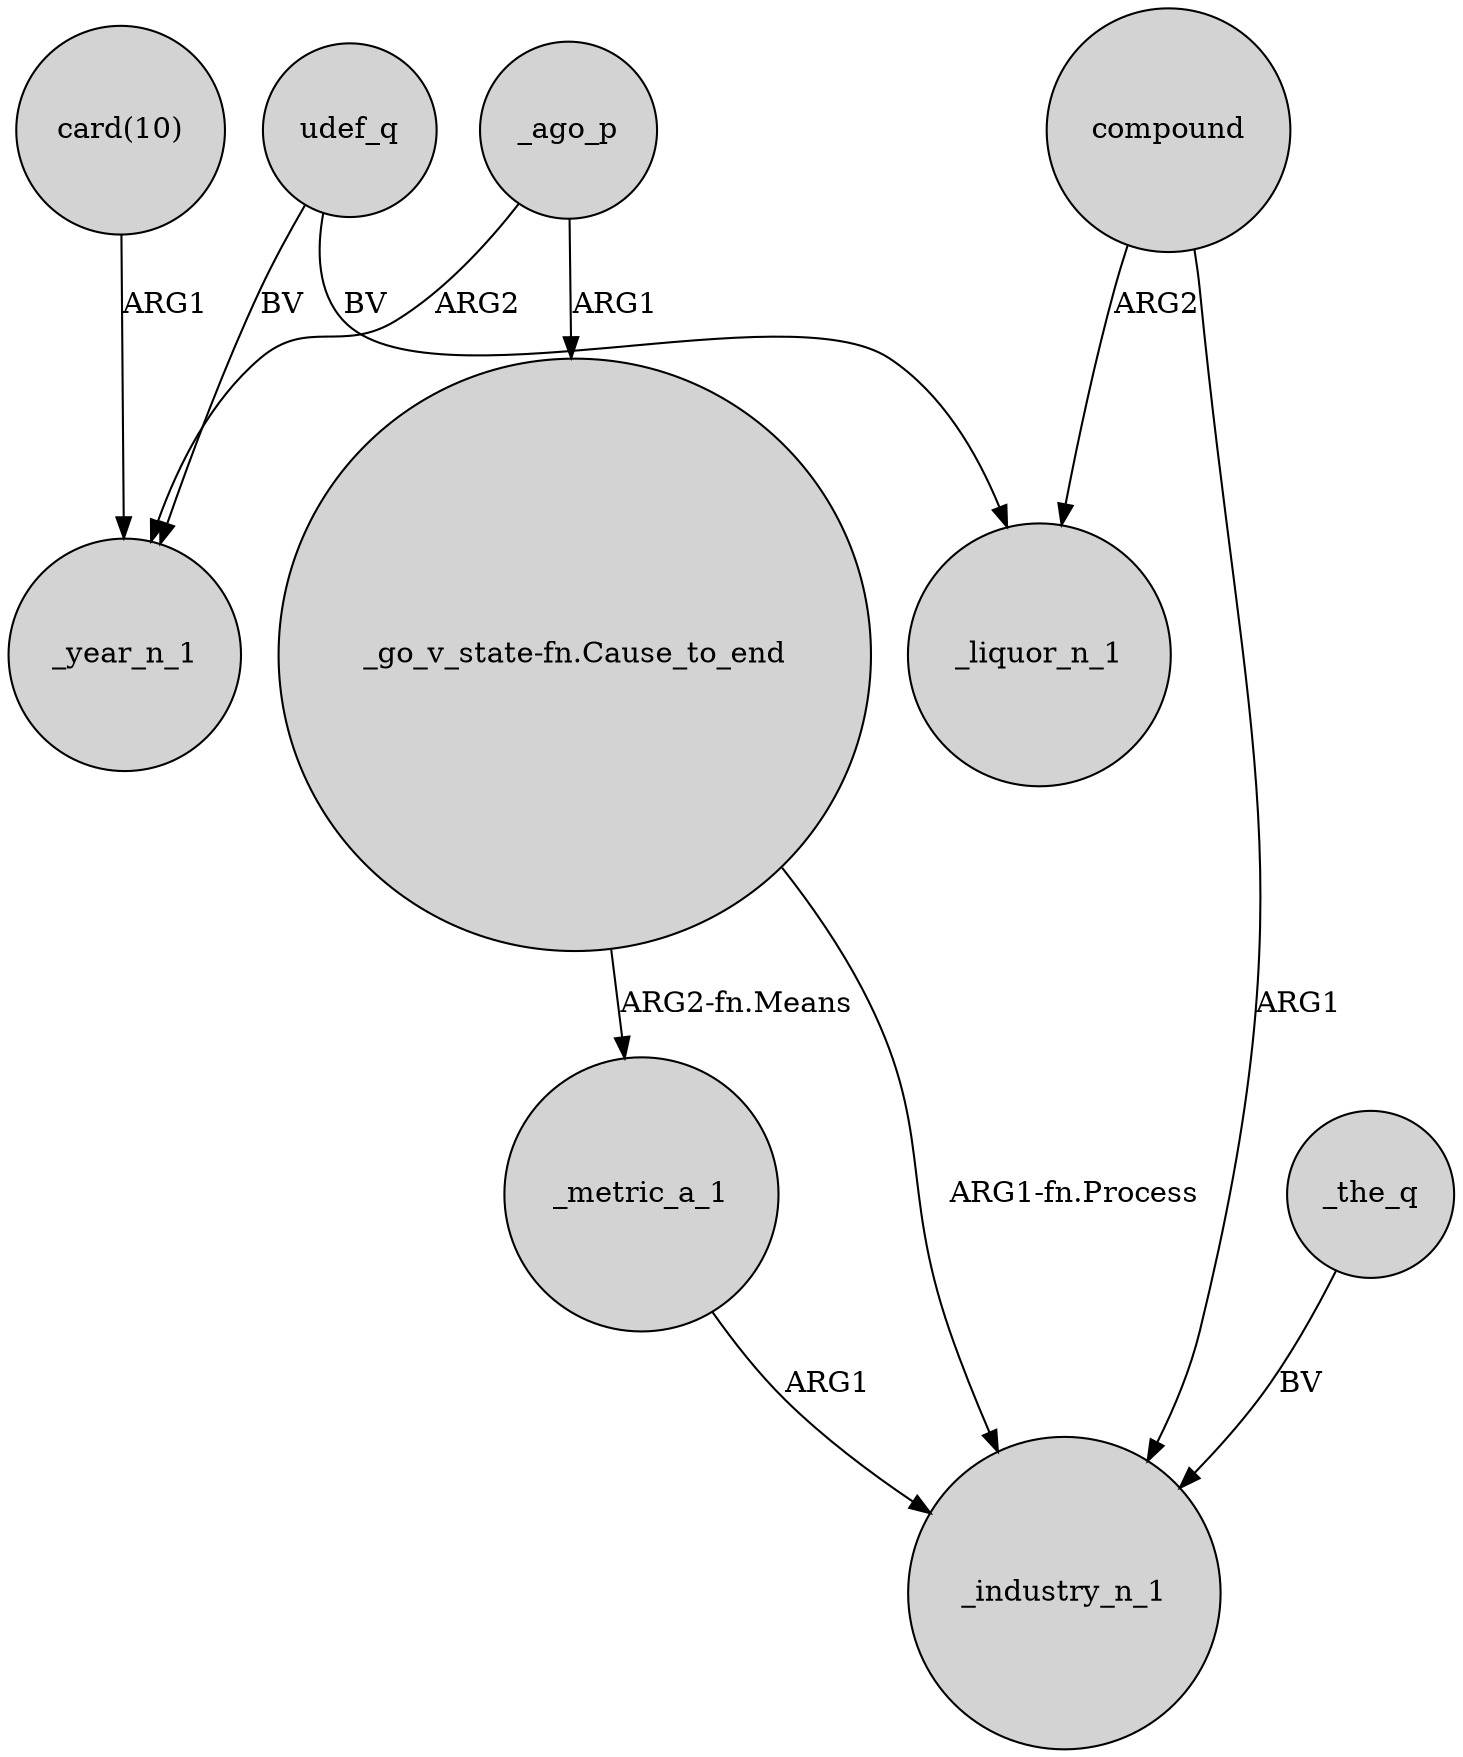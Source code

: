 digraph {
	node [shape=circle style=filled]
	"card(10)" -> _year_n_1 [label=ARG1]
	_metric_a_1 -> _industry_n_1 [label=ARG1]
	udef_q -> _year_n_1 [label=BV]
	udef_q -> _liquor_n_1 [label=BV]
	compound -> _liquor_n_1 [label=ARG2]
	"_go_v_state-fn.Cause_to_end" -> _metric_a_1 [label="ARG2-fn.Means"]
	compound -> _industry_n_1 [label=ARG1]
	"_go_v_state-fn.Cause_to_end" -> _industry_n_1 [label="ARG1-fn.Process"]
	_the_q -> _industry_n_1 [label=BV]
	_ago_p -> "_go_v_state-fn.Cause_to_end" [label=ARG1]
	_ago_p -> _year_n_1 [label=ARG2]
}
